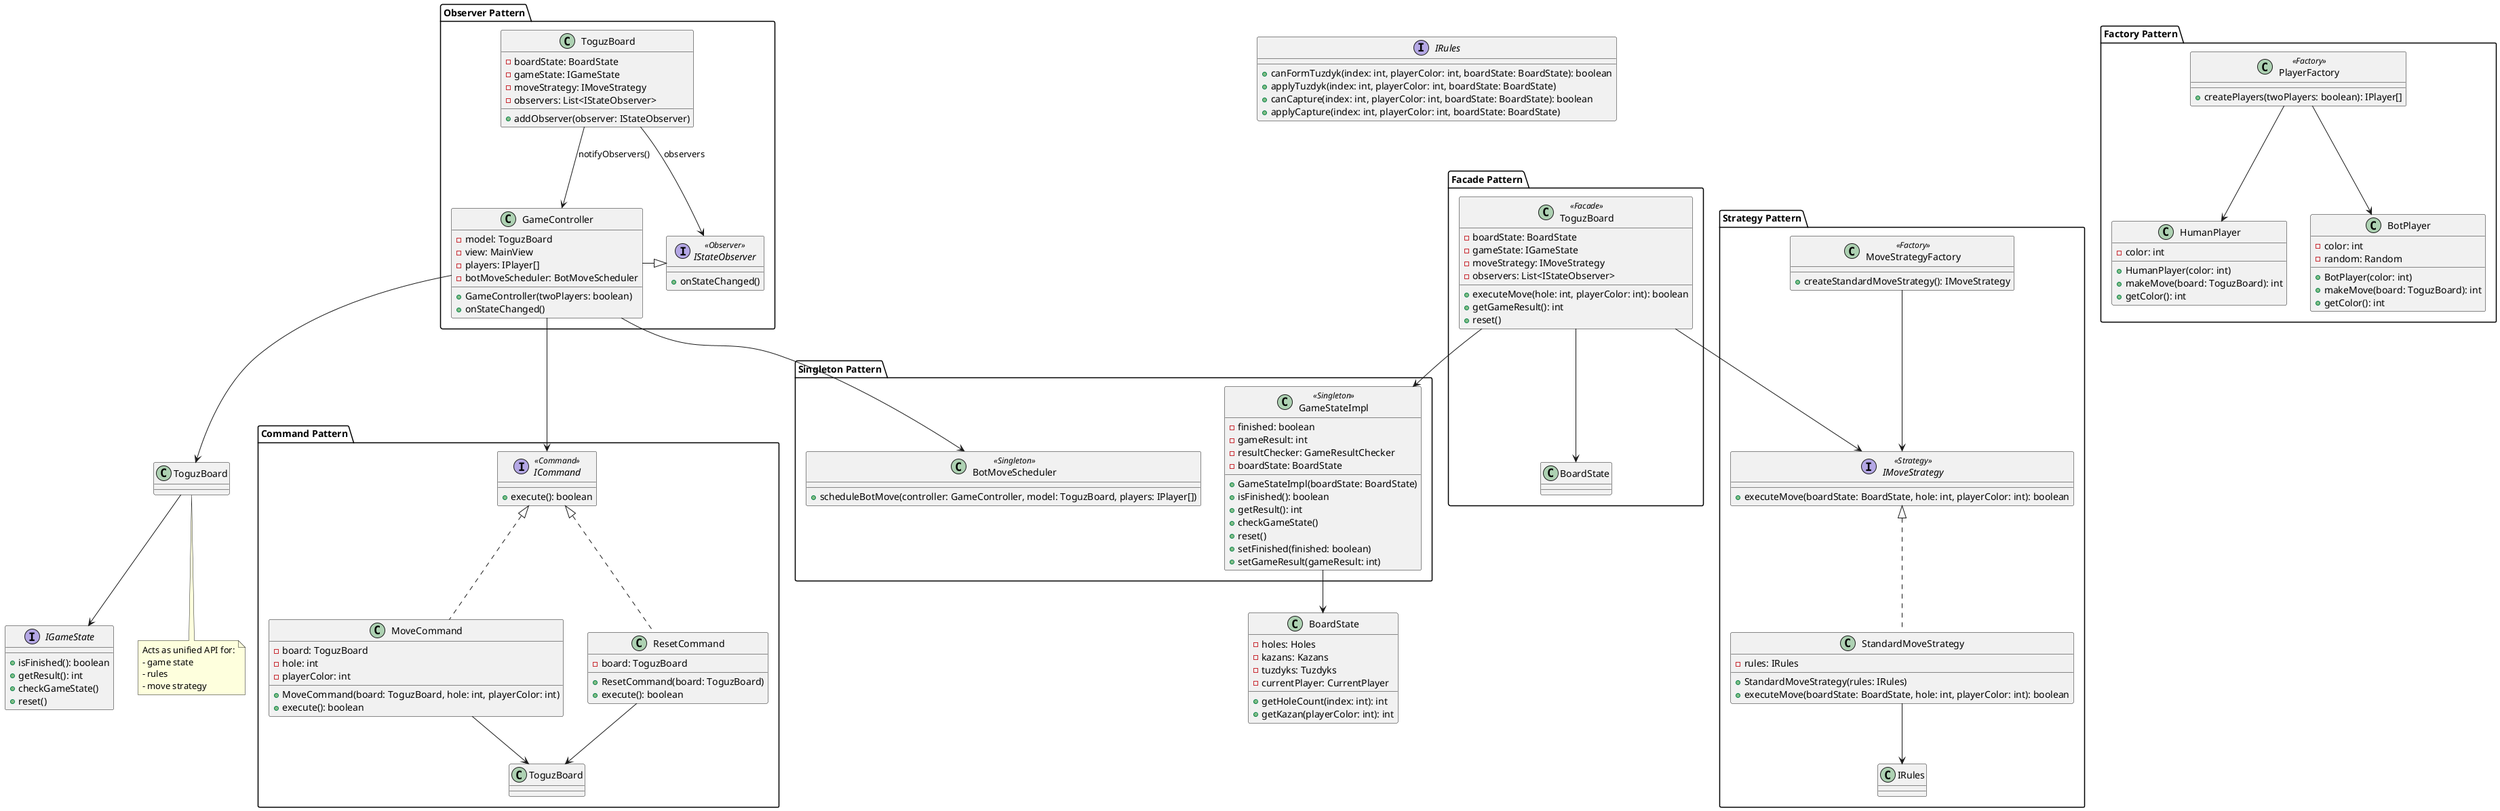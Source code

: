 @startuml design_patterns_diagram

skinparam componentStyle rectangle
skinparam stereotypeCBackgroundColor Wheat
skinparam stereotypeCBorderColor SaddleBrown
skinparam component {
  BackgroundColor #F9F0DF
  BorderColor #8B4513
}

' Strategy Pattern
package "Strategy Pattern" {
  interface IMoveStrategy <<Strategy>> {
    +executeMove(boardState: BoardState, hole: int, playerColor: int): boolean
  }
  class StandardMoveStrategy {
    -rules: IRules
    +StandardMoveStrategy(rules: IRules)
    +executeMove(boardState: BoardState, hole: int, playerColor: int): boolean
  }
  class MoveStrategyFactory <<Factory>> {
    +createStandardMoveStrategy(): IMoveStrategy
  }

  IMoveStrategy <|.. StandardMoveStrategy
  MoveStrategyFactory --> IMoveStrategy
  StandardMoveStrategy --> IRules
}

' Command Pattern
package "Command Pattern" {
  interface ICommand <<Command>> {
    +execute(): boolean
  }
  class MoveCommand {
    -board: ToguzBoard
    -hole: int
    -playerColor: int
    +MoveCommand(board: ToguzBoard, hole: int, playerColor: int)
    +execute(): boolean
  }
  class ResetCommand {
    -board: ToguzBoard
    +ResetCommand(board: ToguzBoard)
    +execute(): boolean
  }

  ICommand <|.. MoveCommand
  ICommand <|.. ResetCommand
  MoveCommand --> ToguzBoard
  ResetCommand --> ToguzBoard
}

' Singleton Pattern
package "Singleton Pattern" {
  class GameStateImpl <<Singleton>> {
    -finished: boolean
    -gameResult: int
    -resultChecker: GameResultChecker
    -boardState: BoardState
    +GameStateImpl(boardState: BoardState)
    +isFinished(): boolean
    +getResult(): int
    +checkGameState()
    +reset()
    +setFinished(finished: boolean)
    +setGameResult(gameResult: int)
  }
  class BotMoveScheduler <<Singleton>> {
    +scheduleBotMove(controller: GameController, model: ToguzBoard, players: IPlayer[])
  }
}

' Observer Pattern
package "Observer Pattern" {
  interface IStateObserver <<Observer>> {
    +onStateChanged()
  }
  class GameController {
    -model: ToguzBoard
    -view: MainView
    -players: IPlayer[]
    -botMoveScheduler: BotMoveScheduler
    +GameController(twoPlayers: boolean)
    +onStateChanged()
  }
  class ToguzBoard {
    -boardState: BoardState
    -gameState: IGameState
    -moveStrategy: IMoveStrategy
    -observers: List<IStateObserver>
    +addObserver(observer: IStateObserver)
  }

  GameController -|> IStateObserver
  ToguzBoard --> IStateObserver : observers
  ToguzBoard --> GameController : notifyObservers()
}

' Facade Pattern
package "Facade Pattern" {
  class ToguzBoard <<Facade>> {
    -boardState: BoardState
    -gameState: IGameState
    -moveStrategy: IMoveStrategy
    -observers: List<IStateObserver>
    +executeMove(hole: int, playerColor: int): boolean
    +getGameResult(): int
    +reset()
  }
  ToguzBoard --> BoardState
  ToguzBoard --> IMoveStrategy
  ToguzBoard --> GameStateImpl
}

' Factory Pattern
package "Factory Pattern" {
  class PlayerFactory <<Factory>> {
    +createPlayers(twoPlayers: boolean): IPlayer[]
  }
  class HumanPlayer {
    -color: int
    +HumanPlayer(color: int)
    +makeMove(board: ToguzBoard): int
    +getColor(): int
  }
  class BotPlayer {
    -color: int
    -random: Random
    +BotPlayer(color: int)
    +makeMove(board: ToguzBoard): int
    +getColor(): int
  }

  PlayerFactory --> HumanPlayer
  PlayerFactory --> BotPlayer
}

' Additional Classes for Relationships
interface IRules {
  +canFormTuzdyk(index: int, playerColor: int, boardState: BoardState): boolean
  +applyTuzdyk(index: int, playerColor: int, boardState: BoardState)
  +canCapture(index: int, playerColor: int, boardState: BoardState): boolean
  +applyCapture(index: int, playerColor: int, boardState: BoardState)
}

class BoardState {
  -holes: Holes
  -kazans: Kazans
  -tuzdyks: Tuzdyks
  -currentPlayer: CurrentPlayer
  +getHoleCount(index: int): int
  +getKazan(playerColor: int): int
}

interface IGameState {
  +isFinished(): boolean
  +getResult(): int
  +checkGameState()
  +reset()
}

' Relationships Outside Packages
GameController --> ToguzBoard
GameController --> BotMoveScheduler
GameController --> ICommand
GameStateImpl --> BoardState
ToguzBoard --> IGameState

note bottom of ToguzBoard
  Acts as unified API for:
  - game state
  - rules
  - move strategy
end note

@enduml